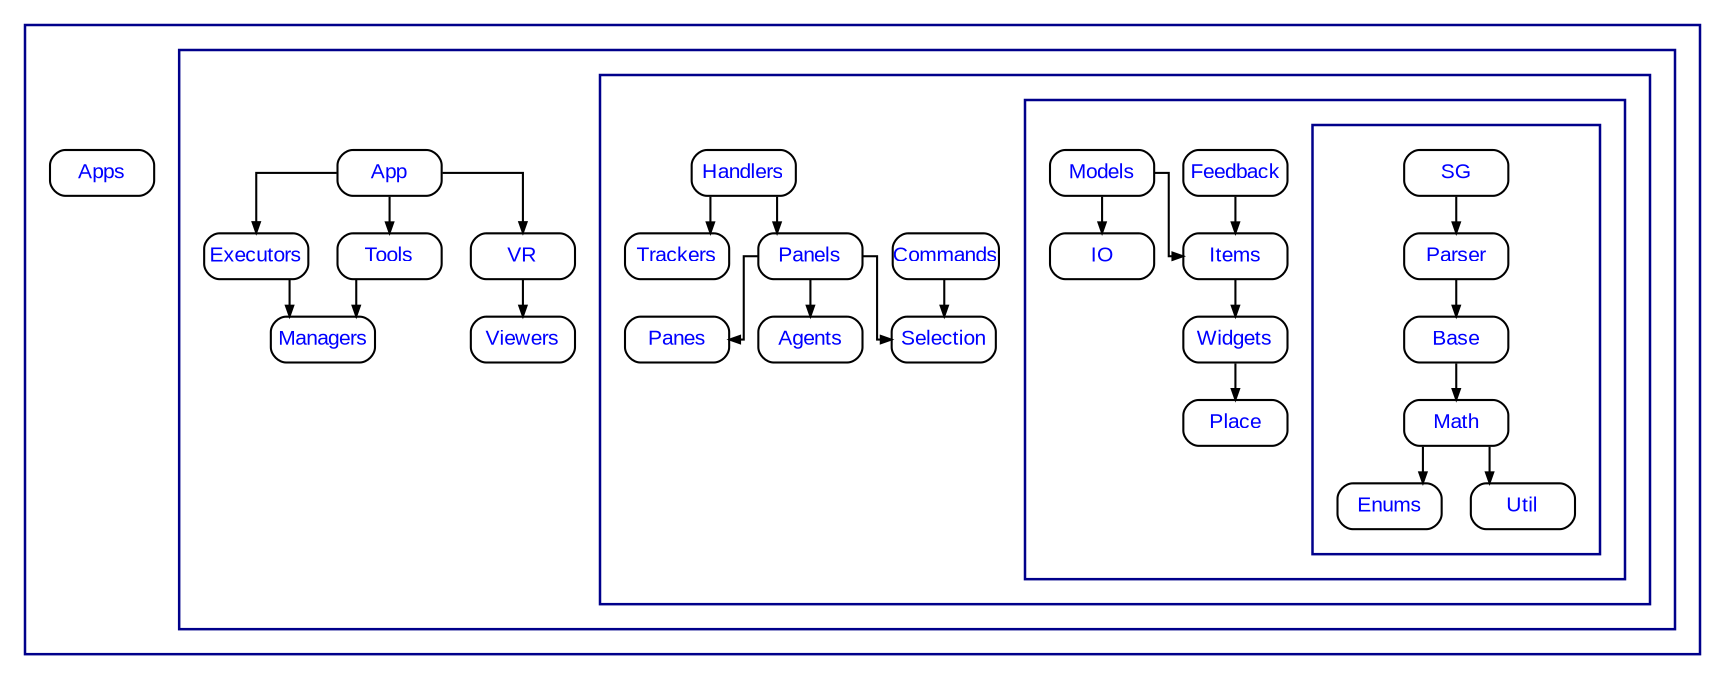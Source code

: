 strict digraph {
	graph [nodesep=0.2,
		pencolor=darkblue,
		penwidth=1.2,
		rankdir=TB,
		ranksep=0.25,
		splines=ortho
	];
	node [fontcolor=blue,
		fontname=Arial,
		fontsize=10,
		height=0.3,
		margin=0,
		shape=box,
		style=rounded,
		width=0.7
	];
	edge [arrowsize=0.5];
	subgraph cluster_0 {
		graph [margin=12];
		subgraph cluster_1 {
			graph [margin=12];
			subgraph cluster_2 {
				graph [margin=12];
				subgraph cluster_3 {
					graph [margin=12];
					subgraph cluster_4 {
						graph [margin=12];
						Base	[URL="\ref Base",
							group=4];
						Math	[URL="\ref Math",
							group=4];
						Base -> Math;
						Enums	[URL="\ref Enums",
							group=4];
						Math -> Enums;
						Util	[URL="\ref Util",
							group=4];
						Math -> Util;
						Parser	[URL="\ref Parser",
							group=4];
						Parser -> Base;
						SG	[URL="\ref SG",
							group=4];
						SG -> Parser;
					}
					Feedback	[URL="\ref Feedback",
						group=3];
					Items	[URL="\ref Items",
						group=3];
					Feedback -> Items;
					IO	[URL="\ref IO",
						group=3];
					Widgets	[URL="\ref Widgets",
						group=3];
					Items -> Widgets;
					Models	[URL="\ref Models",
						group=3];
					Models -> IO;
					Models -> Items;
					Place	[URL="\ref Place",
						group=3];
					Widgets -> Place;
				}
				Agents	[URL="\ref Agents",
					group=2];
				Commands	[URL="\ref Commands",
					group=2];
				Selection	[URL="\ref Selection",
					group=2];
				Commands -> Selection;
				Handlers	[URL="\ref Handlers",
					group=2];
				Trackers	[URL="\ref Trackers",
					group=2];
				Handlers -> Trackers;
				Panels	[URL="\ref Panels",
					group=2];
				Handlers -> Panels;
				Panels -> Agents;
				Panes	[URL="\ref Panes",
					group=2];
				Panels -> Panes;
				Panels -> Selection;
			}
			App	[URL="\ref App",
				group=1];
			Executors	[URL="\ref Executors",
				group=1];
			App -> Executors;
			Tools	[URL="\ref Tools",
				group=1];
			App -> Tools;
			VR	[URL="\ref VR",
				group=1];
			App -> VR;
			Managers	[URL="\ref Managers",
				group=1];
			Executors -> Managers;
			Tools -> Managers;
			Viewers	[URL="\ref Viewers",
				group=1];
			VR -> Viewers;
		}
		Apps	[URL="\ref Apps",
			group=0];
	}
}
